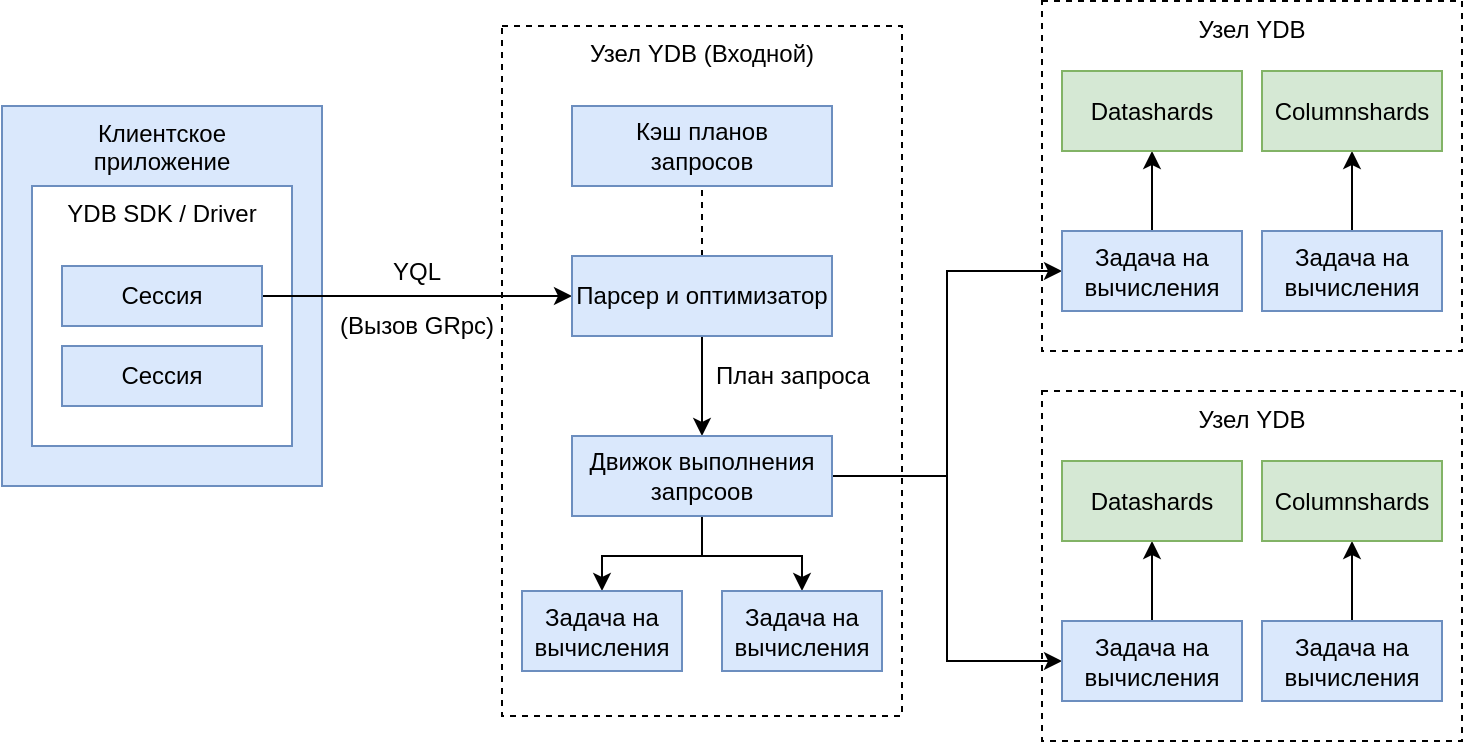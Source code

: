 <mxfile version="28.1.0">
  <diagram name="YDB Query Execution" id="VA4aEMhLpSQhZLtYT9ai">
    <mxGraphModel dx="1845" dy="701" grid="1" gridSize="10" guides="1" tooltips="1" connect="1" arrows="1" fold="1" page="1" pageScale="1" pageWidth="827" pageHeight="1169" math="0" shadow="0">
      <root>
        <mxCell id="0" />
        <mxCell id="1" parent="0" />
        <mxCell id="M2VwiEWQkAIFONeX4CcQ-71" value="Узел YDB" style="dashed=1;rounded=0;whiteSpace=wrap;html=1;strokeColor=#000000;verticalAlign=top;" parent="1" vertex="1">
          <mxGeometry x="-80" y="352.5" width="210" height="175" as="geometry" />
        </mxCell>
        <mxCell id="M2VwiEWQkAIFONeX4CcQ-57" value="Узел YDB" style="dashed=1;rounded=0;whiteSpace=wrap;html=1;strokeColor=#000000;verticalAlign=top;" parent="1" vertex="1">
          <mxGeometry x="-80" y="157.5" width="210" height="175" as="geometry" />
        </mxCell>
        <mxCell id="M2VwiEWQkAIFONeX4CcQ-46" value="Узел YDB (Входной)" style="dashed=1;rounded=0;whiteSpace=wrap;html=1;strokeColor=#000000;verticalAlign=top;" parent="1" vertex="1">
          <mxGeometry x="-350" y="170" width="200" height="345" as="geometry" />
        </mxCell>
        <mxCell id="M2VwiEWQkAIFONeX4CcQ-19" value="Клиентское &lt;br&gt;приложение" style="rounded=0;whiteSpace=wrap;html=1;fillColor=#dae8fc;strokeColor=#6c8ebf;verticalAlign=top;" parent="1" vertex="1">
          <mxGeometry x="-600" y="210" width="160" height="190" as="geometry" />
        </mxCell>
        <mxCell id="M2VwiEWQkAIFONeX4CcQ-39" value="YDB SDK / Driver" style="rounded=0;whiteSpace=wrap;html=1;fillColor=#FFFFFF;strokeColor=#6c8ebf;verticalAlign=top;" parent="1" vertex="1">
          <mxGeometry x="-585" y="250" width="130" height="130" as="geometry" />
        </mxCell>
        <mxCell id="M2VwiEWQkAIFONeX4CcQ-51" style="edgeStyle=orthogonalEdgeStyle;rounded=0;orthogonalLoop=1;jettySize=auto;html=1;exitX=1;exitY=0.5;exitDx=0;exitDy=0;entryX=0;entryY=0.5;entryDx=0;entryDy=0;" parent="1" source="M2VwiEWQkAIFONeX4CcQ-44" target="M2VwiEWQkAIFONeX4CcQ-49" edge="1">
          <mxGeometry relative="1" as="geometry" />
        </mxCell>
        <mxCell id="M2VwiEWQkAIFONeX4CcQ-44" value="Сессия" style="rounded=0;whiteSpace=wrap;html=1;fillColor=#dae8fc;strokeColor=#6c8ebf;" parent="1" vertex="1">
          <mxGeometry x="-570" y="290" width="100" height="30" as="geometry" />
        </mxCell>
        <mxCell id="M2VwiEWQkAIFONeX4CcQ-45" value="Сессия" style="rounded=0;whiteSpace=wrap;html=1;fillColor=#dae8fc;strokeColor=#6c8ebf;" parent="1" vertex="1">
          <mxGeometry x="-570" y="330" width="100" height="30" as="geometry" />
        </mxCell>
        <mxCell id="M2VwiEWQkAIFONeX4CcQ-54" style="edgeStyle=orthogonalEdgeStyle;rounded=0;orthogonalLoop=1;jettySize=auto;html=1;exitX=0.5;exitY=0;exitDx=0;exitDy=0;entryX=0.5;entryY=1;entryDx=0;entryDy=0;dashed=1;endArrow=none;startFill=0;" parent="1" source="M2VwiEWQkAIFONeX4CcQ-49" target="M2VwiEWQkAIFONeX4CcQ-53" edge="1">
          <mxGeometry relative="1" as="geometry" />
        </mxCell>
        <mxCell id="M2VwiEWQkAIFONeX4CcQ-78" style="edgeStyle=orthogonalEdgeStyle;rounded=0;orthogonalLoop=1;jettySize=auto;html=1;exitX=0.5;exitY=1;exitDx=0;exitDy=0;entryX=0.5;entryY=0;entryDx=0;entryDy=0;" parent="1" source="M2VwiEWQkAIFONeX4CcQ-49" target="M2VwiEWQkAIFONeX4CcQ-55" edge="1">
          <mxGeometry relative="1" as="geometry" />
        </mxCell>
        <mxCell id="M2VwiEWQkAIFONeX4CcQ-49" value="Парсер и оптимизатор" style="rounded=0;whiteSpace=wrap;html=1;fillColor=#dae8fc;strokeColor=#6c8ebf;" parent="1" vertex="1">
          <mxGeometry x="-315" y="285" width="130" height="40" as="geometry" />
        </mxCell>
        <mxCell id="M2VwiEWQkAIFONeX4CcQ-53" value="Кэш планов &lt;br&gt;запросов" style="rounded=0;whiteSpace=wrap;html=1;fillColor=#dae8fc;strokeColor=#6c8ebf;" parent="1" vertex="1">
          <mxGeometry x="-315" y="210" width="130" height="40" as="geometry" />
        </mxCell>
        <mxCell id="M2VwiEWQkAIFONeX4CcQ-80" style="edgeStyle=orthogonalEdgeStyle;rounded=0;orthogonalLoop=1;jettySize=auto;html=1;exitX=1;exitY=0.5;exitDx=0;exitDy=0;entryX=0;entryY=0.5;entryDx=0;entryDy=0;" parent="1" source="M2VwiEWQkAIFONeX4CcQ-55" target="M2VwiEWQkAIFONeX4CcQ-63" edge="1">
          <mxGeometry relative="1" as="geometry" />
        </mxCell>
        <mxCell id="M2VwiEWQkAIFONeX4CcQ-81" style="edgeStyle=orthogonalEdgeStyle;rounded=0;orthogonalLoop=1;jettySize=auto;html=1;exitX=1;exitY=0.5;exitDx=0;exitDy=0;entryX=0;entryY=0.5;entryDx=0;entryDy=0;" parent="1" source="M2VwiEWQkAIFONeX4CcQ-55" target="M2VwiEWQkAIFONeX4CcQ-73" edge="1">
          <mxGeometry relative="1" as="geometry" />
        </mxCell>
        <mxCell id="8toKywkaVzNZGOaRmDvN-1" style="edgeStyle=orthogonalEdgeStyle;rounded=0;orthogonalLoop=1;jettySize=auto;html=1;exitX=0.5;exitY=1;exitDx=0;exitDy=0;entryX=0.5;entryY=0;entryDx=0;entryDy=0;" edge="1" parent="1" source="M2VwiEWQkAIFONeX4CcQ-55" target="M2VwiEWQkAIFONeX4CcQ-84">
          <mxGeometry relative="1" as="geometry" />
        </mxCell>
        <mxCell id="8toKywkaVzNZGOaRmDvN-2" style="edgeStyle=orthogonalEdgeStyle;rounded=0;orthogonalLoop=1;jettySize=auto;html=1;exitX=0.5;exitY=1;exitDx=0;exitDy=0;entryX=0.5;entryY=0;entryDx=0;entryDy=0;" edge="1" parent="1" source="M2VwiEWQkAIFONeX4CcQ-55" target="M2VwiEWQkAIFONeX4CcQ-83">
          <mxGeometry relative="1" as="geometry" />
        </mxCell>
        <mxCell id="M2VwiEWQkAIFONeX4CcQ-55" value="Движок выполнения запрсоов" style="rounded=0;whiteSpace=wrap;html=1;fillColor=#dae8fc;strokeColor=#6c8ebf;" parent="1" vertex="1">
          <mxGeometry x="-315" y="375" width="130" height="40" as="geometry" />
        </mxCell>
        <mxCell id="M2VwiEWQkAIFONeX4CcQ-56" value="(Вызов GRpc)" style="text;html=1;strokeColor=none;fillColor=none;align=center;verticalAlign=middle;" parent="1" vertex="1" connectable="0">
          <mxGeometry x="-418.5" y="320" width="50" as="geometry" />
        </mxCell>
        <mxCell id="M2VwiEWQkAIFONeX4CcQ-69" style="edgeStyle=orthogonalEdgeStyle;rounded=0;orthogonalLoop=1;jettySize=auto;html=1;exitX=0.5;exitY=0;exitDx=0;exitDy=0;entryX=0.5;entryY=1;entryDx=0;entryDy=0;" parent="1" source="M2VwiEWQkAIFONeX4CcQ-63" target="M2VwiEWQkAIFONeX4CcQ-68" edge="1">
          <mxGeometry relative="1" as="geometry" />
        </mxCell>
        <mxCell id="M2VwiEWQkAIFONeX4CcQ-63" value="Задача на вычисления" style="rounded=0;whiteSpace=wrap;html=1;fillColor=#dae8fc;strokeColor=#6c8ebf;" parent="1" vertex="1">
          <mxGeometry x="-70" y="272.5" width="90" height="40" as="geometry" />
        </mxCell>
        <mxCell id="M2VwiEWQkAIFONeX4CcQ-70" style="edgeStyle=orthogonalEdgeStyle;rounded=0;orthogonalLoop=1;jettySize=auto;html=1;exitX=0.5;exitY=0;exitDx=0;exitDy=0;entryX=0.5;entryY=1;entryDx=0;entryDy=0;" parent="1" source="M2VwiEWQkAIFONeX4CcQ-64" target="M2VwiEWQkAIFONeX4CcQ-67" edge="1">
          <mxGeometry relative="1" as="geometry" />
        </mxCell>
        <mxCell id="M2VwiEWQkAIFONeX4CcQ-64" value="Задача на вычисления" style="rounded=0;whiteSpace=wrap;html=1;fillColor=#dae8fc;strokeColor=#6c8ebf;" parent="1" vertex="1">
          <mxGeometry x="30" y="272.5" width="90" height="40" as="geometry" />
        </mxCell>
        <mxCell id="M2VwiEWQkAIFONeX4CcQ-67" value="Columnshards" style="rounded=0;whiteSpace=wrap;html=1;fillColor=#d5e8d4;strokeColor=#82b366;" parent="1" vertex="1">
          <mxGeometry x="30" y="192.5" width="90" height="40" as="geometry" />
        </mxCell>
        <mxCell id="M2VwiEWQkAIFONeX4CcQ-68" value="Datashards" style="rounded=0;whiteSpace=wrap;html=1;fillColor=#d5e8d4;strokeColor=#82b366;" parent="1" vertex="1">
          <mxGeometry x="-70" y="192.5" width="90" height="40" as="geometry" />
        </mxCell>
        <mxCell id="M2VwiEWQkAIFONeX4CcQ-72" style="edgeStyle=orthogonalEdgeStyle;rounded=0;orthogonalLoop=1;jettySize=auto;html=1;exitX=0.5;exitY=0;exitDx=0;exitDy=0;entryX=0.5;entryY=1;entryDx=0;entryDy=0;" parent="1" source="M2VwiEWQkAIFONeX4CcQ-73" target="M2VwiEWQkAIFONeX4CcQ-77" edge="1">
          <mxGeometry relative="1" as="geometry" />
        </mxCell>
        <mxCell id="M2VwiEWQkAIFONeX4CcQ-73" value="Задача на вычисления" style="rounded=0;whiteSpace=wrap;html=1;fillColor=#dae8fc;strokeColor=#6c8ebf;" parent="1" vertex="1">
          <mxGeometry x="-70" y="467.5" width="90" height="40" as="geometry" />
        </mxCell>
        <mxCell id="M2VwiEWQkAIFONeX4CcQ-74" style="edgeStyle=orthogonalEdgeStyle;rounded=0;orthogonalLoop=1;jettySize=auto;html=1;exitX=0.5;exitY=0;exitDx=0;exitDy=0;entryX=0.5;entryY=1;entryDx=0;entryDy=0;" parent="1" source="M2VwiEWQkAIFONeX4CcQ-75" target="M2VwiEWQkAIFONeX4CcQ-76" edge="1">
          <mxGeometry relative="1" as="geometry" />
        </mxCell>
        <mxCell id="M2VwiEWQkAIFONeX4CcQ-75" value="Задача на вычисления" style="rounded=0;whiteSpace=wrap;html=1;fillColor=#dae8fc;strokeColor=#6c8ebf;" parent="1" vertex="1">
          <mxGeometry x="30" y="467.5" width="90" height="40" as="geometry" />
        </mxCell>
        <mxCell id="M2VwiEWQkAIFONeX4CcQ-76" value="Columnshards" style="rounded=0;whiteSpace=wrap;html=1;fillColor=#d5e8d4;strokeColor=#82b366;" parent="1" vertex="1">
          <mxGeometry x="30" y="387.5" width="90" height="40" as="geometry" />
        </mxCell>
        <mxCell id="M2VwiEWQkAIFONeX4CcQ-77" value="Datashards" style="rounded=0;whiteSpace=wrap;html=1;fillColor=#d5e8d4;strokeColor=#82b366;" parent="1" vertex="1">
          <mxGeometry x="-70" y="387.5" width="90" height="40" as="geometry" />
        </mxCell>
        <mxCell id="M2VwiEWQkAIFONeX4CcQ-79" value="План запроса" style="text;html=1;strokeColor=none;fillColor=none;align=center;verticalAlign=middle;" parent="1" vertex="1" connectable="0">
          <mxGeometry x="-235" y="337.5" width="60" height="15" as="geometry" />
        </mxCell>
        <mxCell id="M2VwiEWQkAIFONeX4CcQ-82" value="YQL" style="text;html=1;strokeColor=none;fillColor=none;align=center;verticalAlign=middle;" parent="1" vertex="1" connectable="0">
          <mxGeometry x="-420" y="292.5" width="53" as="geometry" />
        </mxCell>
        <mxCell id="M2VwiEWQkAIFONeX4CcQ-83" value="Задача на вычисления" style="rounded=0;whiteSpace=wrap;html=1;fillColor=#dae8fc;strokeColor=#6c8ebf;" parent="1" vertex="1">
          <mxGeometry x="-340" y="452.5" width="80" height="40" as="geometry" />
        </mxCell>
        <mxCell id="M2VwiEWQkAIFONeX4CcQ-84" value="Задача на вычисления" style="rounded=0;whiteSpace=wrap;html=1;fillColor=#dae8fc;strokeColor=#6c8ebf;" parent="1" vertex="1">
          <mxGeometry x="-240" y="452.5" width="80" height="40" as="geometry" />
        </mxCell>
      </root>
    </mxGraphModel>
  </diagram>
</mxfile>
